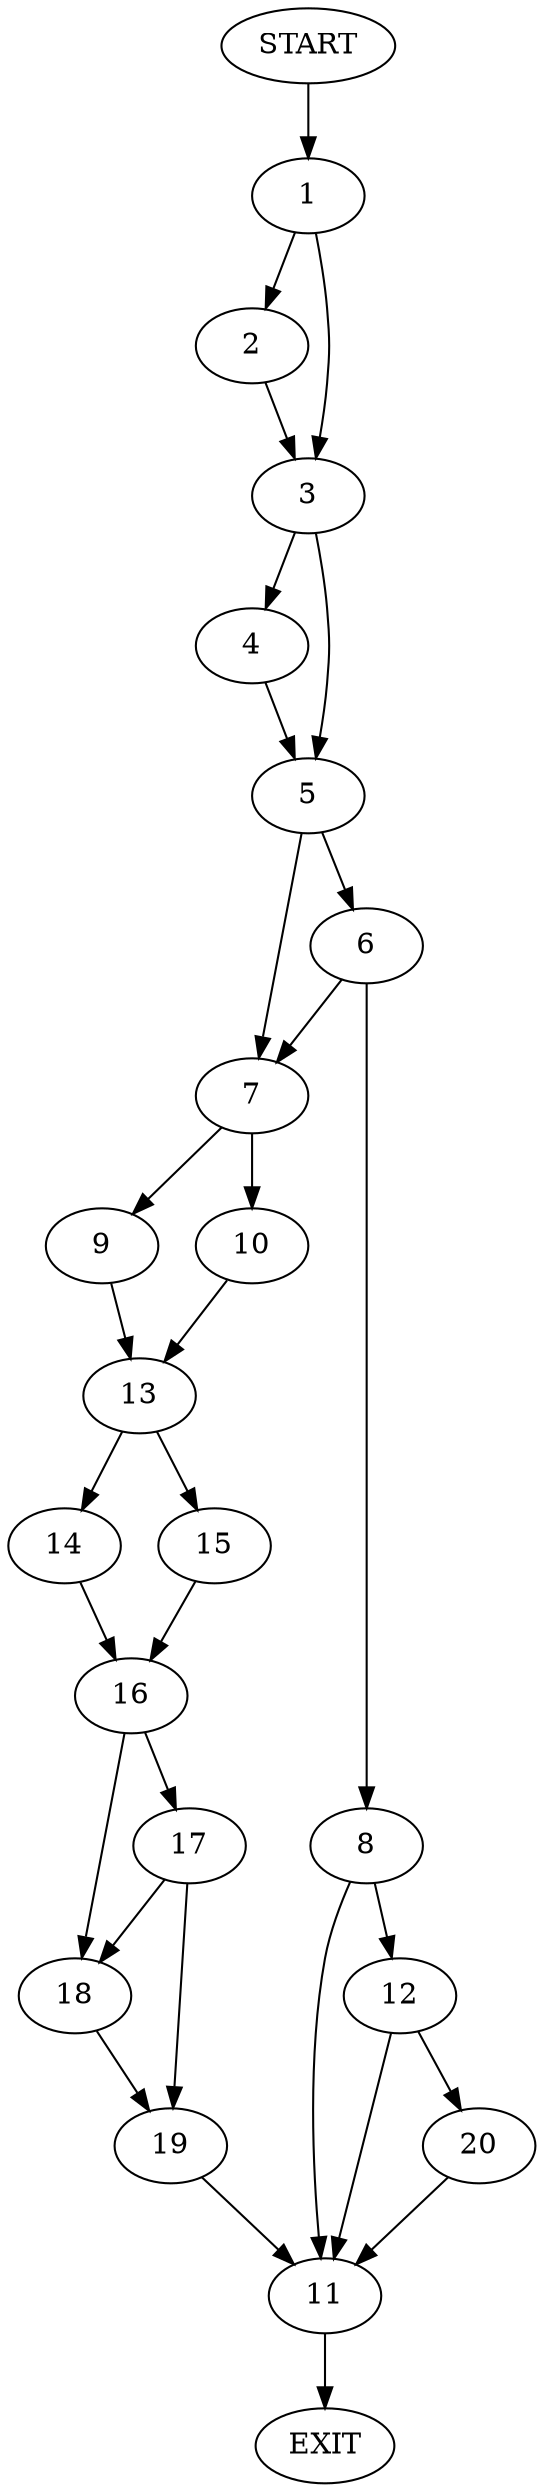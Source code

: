 digraph {
0 [label="START"]
21 [label="EXIT"]
0 -> 1
1 -> 2
1 -> 3
3 -> 4
3 -> 5
2 -> 3
4 -> 5
5 -> 6
5 -> 7
6 -> 8
6 -> 7
7 -> 9
7 -> 10
8 -> 11
8 -> 12
10 -> 13
9 -> 13
13 -> 14
13 -> 15
14 -> 16
15 -> 16
16 -> 17
16 -> 18
17 -> 18
17 -> 19
18 -> 19
19 -> 11
11 -> 21
12 -> 11
12 -> 20
20 -> 11
}
